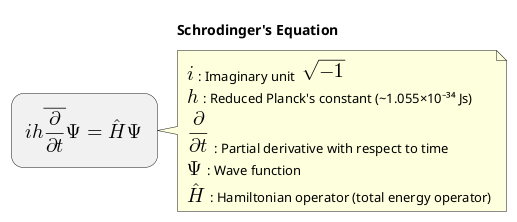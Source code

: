 @startuml Schrodinger_s_Equation

title Schrodinger's Equation

:<math>i\hbar \frac{\partial}{\partial t} \Psi = \hat{H} \Psi</math>;
note right
  <math>i</math>: Imaginary unit <math>sqrt(-1)</math>
  <math>\hbar</math>: Reduced Planck's constant (~1.055×10⁻³⁴ Js)
  <math>\frac{\partial}{\partial t}</math>: Partial derivative with respect to time
  <math>\Psi</math>: Wave function
  <math>\hat{H}</math>: Hamiltonian operator (total energy operator)
end note

@enduml